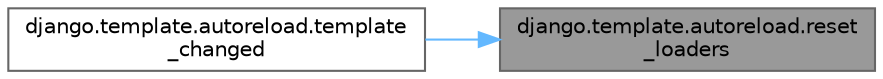 digraph "django.template.autoreload.reset_loaders"
{
 // LATEX_PDF_SIZE
  bgcolor="transparent";
  edge [fontname=Helvetica,fontsize=10,labelfontname=Helvetica,labelfontsize=10];
  node [fontname=Helvetica,fontsize=10,shape=box,height=0.2,width=0.4];
  rankdir="RL";
  Node1 [id="Node000001",label="django.template.autoreload.reset\l_loaders",height=0.2,width=0.4,color="gray40", fillcolor="grey60", style="filled", fontcolor="black",tooltip=" "];
  Node1 -> Node2 [id="edge1_Node000001_Node000002",dir="back",color="steelblue1",style="solid",tooltip=" "];
  Node2 [id="Node000002",label="django.template.autoreload.template\l_changed",height=0.2,width=0.4,color="grey40", fillcolor="white", style="filled",URL="$namespacedjango_1_1template_1_1autoreload.html#a797c4b907603487f9084a4fade52ed4e",tooltip=" "];
}

